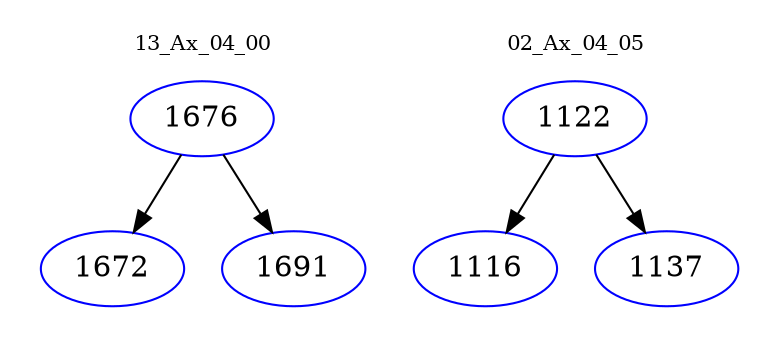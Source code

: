 digraph{
subgraph cluster_0 {
color = white
label = "13_Ax_04_00";
fontsize=10;
T0_1676 [label="1676", color="blue"]
T0_1676 -> T0_1672 [color="black"]
T0_1672 [label="1672", color="blue"]
T0_1676 -> T0_1691 [color="black"]
T0_1691 [label="1691", color="blue"]
}
subgraph cluster_1 {
color = white
label = "02_Ax_04_05";
fontsize=10;
T1_1122 [label="1122", color="blue"]
T1_1122 -> T1_1116 [color="black"]
T1_1116 [label="1116", color="blue"]
T1_1122 -> T1_1137 [color="black"]
T1_1137 [label="1137", color="blue"]
}
}

